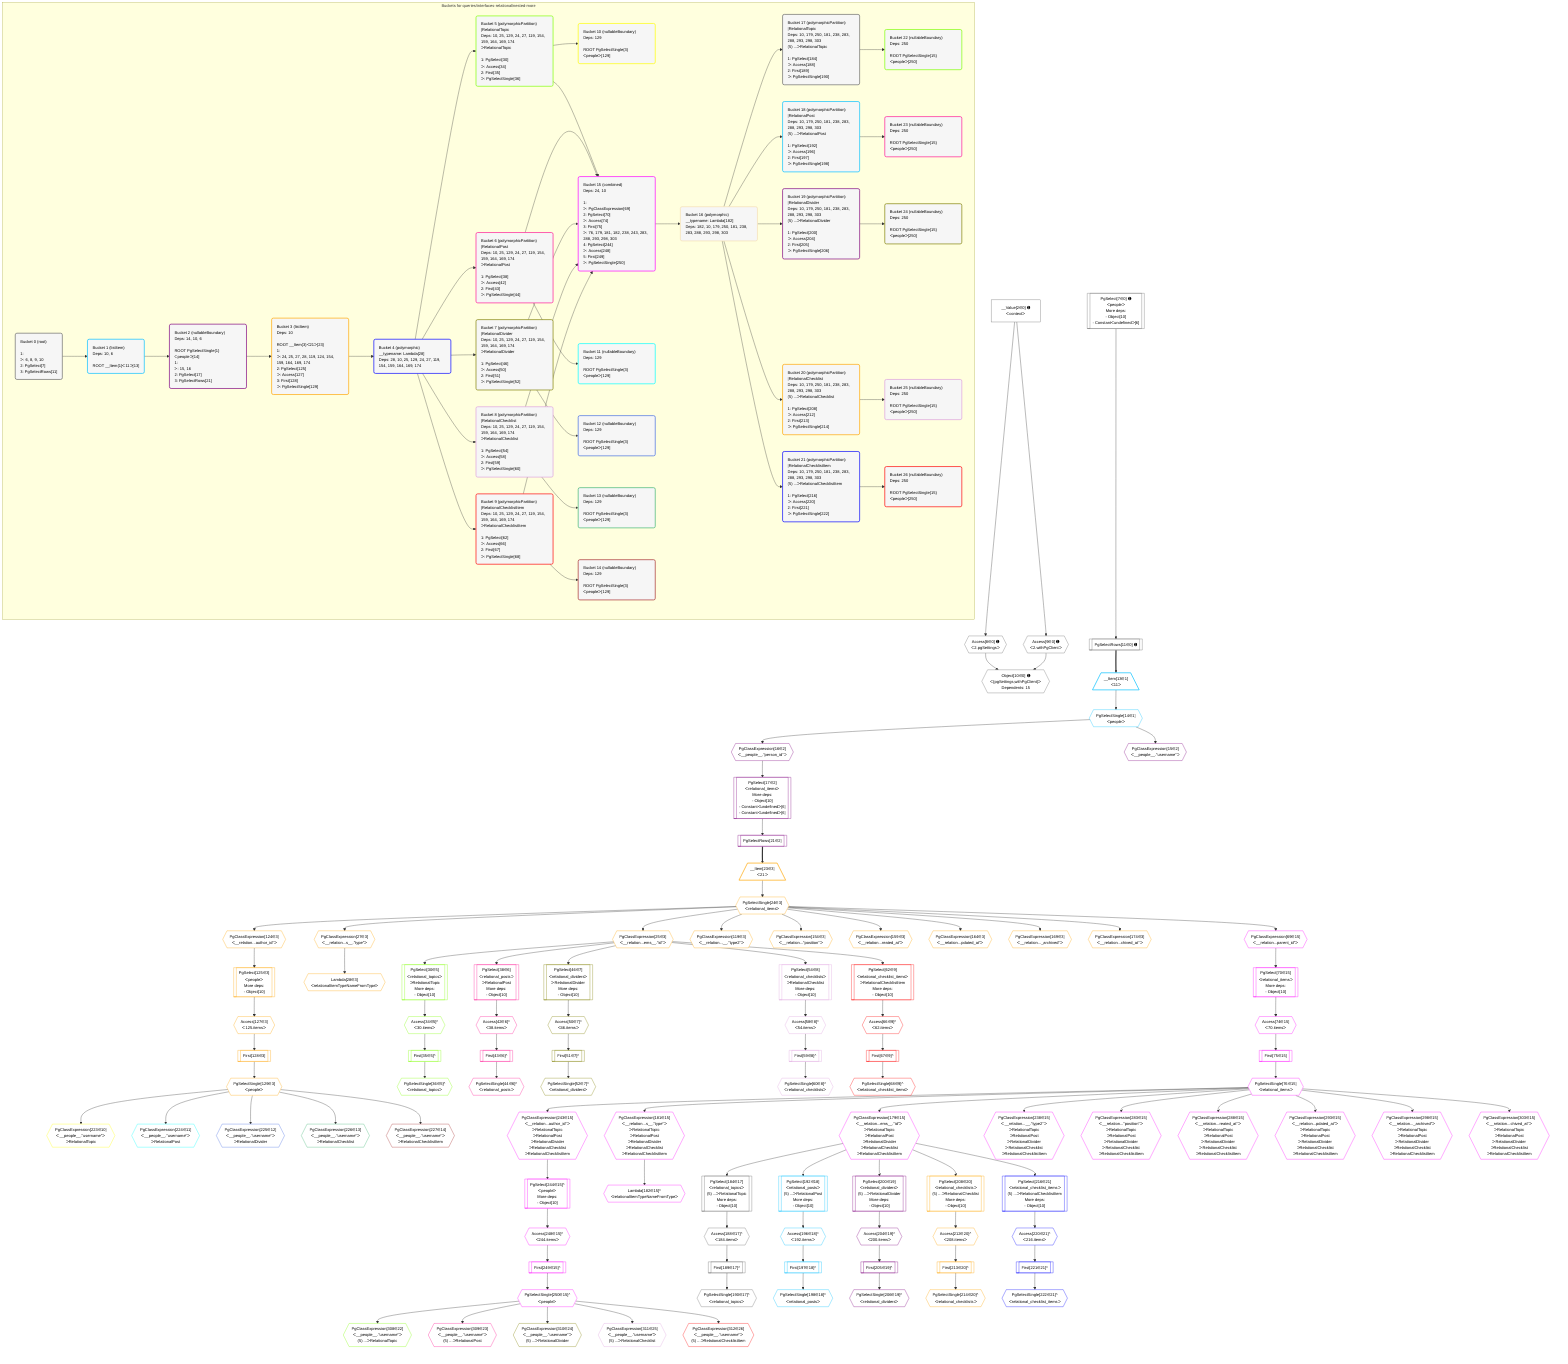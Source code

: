 %%{init: {'themeVariables': { 'fontSize': '12px'}}}%%
graph TD
    classDef path fill:#eee,stroke:#000,color:#000
    classDef plan fill:#fff,stroke-width:1px,color:#000
    classDef itemplan fill:#fff,stroke-width:2px,color:#000
    classDef unbatchedplan fill:#dff,stroke-width:1px,color:#000
    classDef sideeffectplan fill:#fcc,stroke-width:2px,color:#000
    classDef bucket fill:#f6f6f6,color:#000,stroke-width:2px,text-align:left

    subgraph "Buckets for queries/interfaces-relational/nested-more"
    Bucket0("Bucket 0 (root)<br /><br />1: <br />ᐳ: 6, 8, 9, 10<br />2: PgSelect[7]<br />3: PgSelectRows[11]"):::bucket
    Bucket1("Bucket 1 (listItem)<br />Deps: 10, 6<br /><br />ROOT __Item{1}ᐸ11ᐳ[13]"):::bucket
    Bucket2("Bucket 2 (nullableBoundary)<br />Deps: 14, 10, 6<br /><br />ROOT PgSelectSingle{1}ᐸpeopleᐳ[14]<br />1: <br />ᐳ: 15, 16<br />2: PgSelect[17]<br />3: PgSelectRows[21]"):::bucket
    Bucket3("Bucket 3 (listItem)<br />Deps: 10<br /><br />ROOT __Item{3}ᐸ21ᐳ[23]<br />1: <br />ᐳ: 24, 25, 27, 28, 119, 124, 154, 159, 164, 169, 174<br />2: PgSelect[125]<br />ᐳ: Access[127]<br />3: First[128]<br />ᐳ: PgSelectSingle[129]"):::bucket
    Bucket4("Bucket 4 (polymorphic)<br />__typename: Lambda[28]<br />Deps: 28, 10, 25, 129, 24, 27, 119, 154, 159, 164, 169, 174"):::bucket
    Bucket5("Bucket 5 (polymorphicPartition)<br />|RelationalTopic<br />Deps: 10, 25, 129, 24, 27, 119, 154, 159, 164, 169, 174<br />ᐳRelationalTopic<br /><br />1: PgSelect[30]<br />ᐳ: Access[34]<br />2: First[35]<br />ᐳ: PgSelectSingle[36]"):::bucket
    Bucket6("Bucket 6 (polymorphicPartition)<br />|RelationalPost<br />Deps: 10, 25, 129, 24, 27, 119, 154, 159, 164, 169, 174<br />ᐳRelationalPost<br /><br />1: PgSelect[38]<br />ᐳ: Access[42]<br />2: First[43]<br />ᐳ: PgSelectSingle[44]"):::bucket
    Bucket7("Bucket 7 (polymorphicPartition)<br />|RelationalDivider<br />Deps: 10, 25, 129, 24, 27, 119, 154, 159, 164, 169, 174<br />ᐳRelationalDivider<br /><br />1: PgSelect[46]<br />ᐳ: Access[50]<br />2: First[51]<br />ᐳ: PgSelectSingle[52]"):::bucket
    Bucket8("Bucket 8 (polymorphicPartition)<br />|RelationalChecklist<br />Deps: 10, 25, 129, 24, 27, 119, 154, 159, 164, 169, 174<br />ᐳRelationalChecklist<br /><br />1: PgSelect[54]<br />ᐳ: Access[58]<br />2: First[59]<br />ᐳ: PgSelectSingle[60]"):::bucket
    Bucket9("Bucket 9 (polymorphicPartition)<br />|RelationalChecklistItem<br />Deps: 10, 25, 129, 24, 27, 119, 154, 159, 164, 169, 174<br />ᐳRelationalChecklistItem<br /><br />1: PgSelect[62]<br />ᐳ: Access[66]<br />2: First[67]<br />ᐳ: PgSelectSingle[68]"):::bucket
    Bucket10("Bucket 10 (nullableBoundary)<br />Deps: 129<br /><br />ROOT PgSelectSingle{3}ᐸpeopleᐳ[129]"):::bucket
    Bucket11("Bucket 11 (nullableBoundary)<br />Deps: 129<br /><br />ROOT PgSelectSingle{3}ᐸpeopleᐳ[129]"):::bucket
    Bucket12("Bucket 12 (nullableBoundary)<br />Deps: 129<br /><br />ROOT PgSelectSingle{3}ᐸpeopleᐳ[129]"):::bucket
    Bucket13("Bucket 13 (nullableBoundary)<br />Deps: 129<br /><br />ROOT PgSelectSingle{3}ᐸpeopleᐳ[129]"):::bucket
    Bucket14("Bucket 14 (nullableBoundary)<br />Deps: 129<br /><br />ROOT PgSelectSingle{3}ᐸpeopleᐳ[129]"):::bucket
    Bucket15("Bucket 15 (combined)<br />Deps: 24, 10<br /><br />1: <br />ᐳ: PgClassExpression[69]<br />2: PgSelect[70]<br />ᐳ: Access[74]<br />3: First[75]<br />ᐳ: 76, 179, 181, 182, 238, 243, 283, 288, 293, 298, 303<br />4: PgSelect[244]<br />ᐳ: Access[248]<br />5: First[249]<br />ᐳ: PgSelectSingle[250]"):::bucket
    Bucket16("Bucket 16 (polymorphic)<br />__typename: Lambda[182]<br />Deps: 182, 10, 179, 250, 181, 238, 283, 288, 293, 298, 303"):::bucket
    Bucket17("Bucket 17 (polymorphicPartition)<br />|RelationalTopic<br />Deps: 10, 179, 250, 181, 238, 283, 288, 293, 298, 303<br />(5) ...ᐳRelationalTopic<br /><br />1: PgSelect[184]<br />ᐳ: Access[188]<br />2: First[189]<br />ᐳ: PgSelectSingle[190]"):::bucket
    Bucket18("Bucket 18 (polymorphicPartition)<br />|RelationalPost<br />Deps: 10, 179, 250, 181, 238, 283, 288, 293, 298, 303<br />(5) ...ᐳRelationalPost<br /><br />1: PgSelect[192]<br />ᐳ: Access[196]<br />2: First[197]<br />ᐳ: PgSelectSingle[198]"):::bucket
    Bucket19("Bucket 19 (polymorphicPartition)<br />|RelationalDivider<br />Deps: 10, 179, 250, 181, 238, 283, 288, 293, 298, 303<br />(5) ...ᐳRelationalDivider<br /><br />1: PgSelect[200]<br />ᐳ: Access[204]<br />2: First[205]<br />ᐳ: PgSelectSingle[206]"):::bucket
    Bucket20("Bucket 20 (polymorphicPartition)<br />|RelationalChecklist<br />Deps: 10, 179, 250, 181, 238, 283, 288, 293, 298, 303<br />(5) ...ᐳRelationalChecklist<br /><br />1: PgSelect[208]<br />ᐳ: Access[212]<br />2: First[213]<br />ᐳ: PgSelectSingle[214]"):::bucket
    Bucket21("Bucket 21 (polymorphicPartition)<br />|RelationalChecklistItem<br />Deps: 10, 179, 250, 181, 238, 283, 288, 293, 298, 303<br />(5) ...ᐳRelationalChecklistItem<br /><br />1: PgSelect[216]<br />ᐳ: Access[220]<br />2: First[221]<br />ᐳ: PgSelectSingle[222]"):::bucket
    Bucket22("Bucket 22 (nullableBoundary)<br />Deps: 250<br /><br />ROOT PgSelectSingle{15}ᐸpeopleᐳ[250]"):::bucket
    Bucket23("Bucket 23 (nullableBoundary)<br />Deps: 250<br /><br />ROOT PgSelectSingle{15}ᐸpeopleᐳ[250]"):::bucket
    Bucket24("Bucket 24 (nullableBoundary)<br />Deps: 250<br /><br />ROOT PgSelectSingle{15}ᐸpeopleᐳ[250]"):::bucket
    Bucket25("Bucket 25 (nullableBoundary)<br />Deps: 250<br /><br />ROOT PgSelectSingle{15}ᐸpeopleᐳ[250]"):::bucket
    Bucket26("Bucket 26 (nullableBoundary)<br />Deps: 250<br /><br />ROOT PgSelectSingle{15}ᐸpeopleᐳ[250]"):::bucket
    end
    Bucket0 --> Bucket1
    Bucket1 --> Bucket2
    Bucket2 --> Bucket3
    Bucket3 --> Bucket4
    Bucket4 --> Bucket5 & Bucket6 & Bucket7 & Bucket8 & Bucket9
    Bucket5 --> Bucket10 & Bucket15
    Bucket6 --> Bucket11 & Bucket15
    Bucket7 --> Bucket12 & Bucket15
    Bucket8 --> Bucket13 & Bucket15
    Bucket9 --> Bucket14 & Bucket15
    Bucket15 --> Bucket16
    Bucket16 --> Bucket17 & Bucket18 & Bucket19 & Bucket20 & Bucket21
    Bucket17 --> Bucket22
    Bucket18 --> Bucket23
    Bucket19 --> Bucket24
    Bucket20 --> Bucket25
    Bucket21 --> Bucket26

    %% plan dependencies
    PgSelect7[["PgSelect[7∈0] ➊<br />ᐸpeopleᐳ<br />More deps:<br />- Object[10]<br />- Constantᐸundefinedᐳ[6]"]]:::plan
    Object10{{"Object[10∈0] ➊<br />ᐸ{pgSettings,withPgClient}ᐳ<br />Dependents: 15"}}:::plan
    Access8{{"Access[8∈0] ➊<br />ᐸ2.pgSettingsᐳ"}}:::plan
    Access9{{"Access[9∈0] ➊<br />ᐸ2.withPgClientᐳ"}}:::plan
    Access8 & Access9 --> Object10
    __Value2["__Value[2∈0] ➊<br />ᐸcontextᐳ"]:::plan
    __Value2 --> Access8
    __Value2 --> Access9
    PgSelectRows11[["PgSelectRows[11∈0] ➊"]]:::plan
    PgSelect7 --> PgSelectRows11
    __Item13[/"__Item[13∈1]<br />ᐸ11ᐳ"\]:::itemplan
    PgSelectRows11 ==> __Item13
    PgSelectSingle14{{"PgSelectSingle[14∈1]<br />ᐸpeopleᐳ"}}:::plan
    __Item13 --> PgSelectSingle14
    PgSelect17[["PgSelect[17∈2]<br />ᐸrelational_itemsᐳ<br />More deps:<br />- Object[10]<br />- Constantᐸundefinedᐳ[6]<br />- Constantᐸundefinedᐳ[6]"]]:::plan
    PgClassExpression16{{"PgClassExpression[16∈2]<br />ᐸ__people__.”person_id”ᐳ"}}:::plan
    PgClassExpression16 --> PgSelect17
    PgClassExpression15{{"PgClassExpression[15∈2]<br />ᐸ__people__.”username”ᐳ"}}:::plan
    PgSelectSingle14 --> PgClassExpression15
    PgSelectSingle14 --> PgClassExpression16
    PgSelectRows21[["PgSelectRows[21∈2]"]]:::plan
    PgSelect17 --> PgSelectRows21
    PgSelect125[["PgSelect[125∈3]<br />ᐸpeopleᐳ<br />More deps:<br />- Object[10]"]]:::plan
    PgClassExpression124{{"PgClassExpression[124∈3]<br />ᐸ__relation...author_id”ᐳ"}}:::plan
    PgClassExpression124 --> PgSelect125
    __Item23[/"__Item[23∈3]<br />ᐸ21ᐳ"\]:::itemplan
    PgSelectRows21 ==> __Item23
    PgSelectSingle24{{"PgSelectSingle[24∈3]<br />ᐸrelational_itemsᐳ"}}:::plan
    __Item23 --> PgSelectSingle24
    PgClassExpression25{{"PgClassExpression[25∈3]<br />ᐸ__relation...ems__.”id”ᐳ"}}:::plan
    PgSelectSingle24 --> PgClassExpression25
    PgClassExpression27{{"PgClassExpression[27∈3]<br />ᐸ__relation...s__.”type”ᐳ"}}:::plan
    PgSelectSingle24 --> PgClassExpression27
    Lambda28{{"Lambda[28∈3]<br />ᐸrelationalItemTypeNameFromTypeᐳ"}}:::plan
    PgClassExpression27 --> Lambda28
    PgClassExpression119{{"PgClassExpression[119∈3]<br />ᐸ__relation...__.”type2”ᐳ"}}:::plan
    PgSelectSingle24 --> PgClassExpression119
    PgSelectSingle24 --> PgClassExpression124
    Access127{{"Access[127∈3]<br />ᐸ125.itemsᐳ"}}:::plan
    PgSelect125 --> Access127
    First128[["First[128∈3]"]]:::plan
    Access127 --> First128
    PgSelectSingle129{{"PgSelectSingle[129∈3]<br />ᐸpeopleᐳ"}}:::plan
    First128 --> PgSelectSingle129
    PgClassExpression154{{"PgClassExpression[154∈3]<br />ᐸ__relation...”position”ᐳ"}}:::plan
    PgSelectSingle24 --> PgClassExpression154
    PgClassExpression159{{"PgClassExpression[159∈3]<br />ᐸ__relation...reated_at”ᐳ"}}:::plan
    PgSelectSingle24 --> PgClassExpression159
    PgClassExpression164{{"PgClassExpression[164∈3]<br />ᐸ__relation...pdated_at”ᐳ"}}:::plan
    PgSelectSingle24 --> PgClassExpression164
    PgClassExpression169{{"PgClassExpression[169∈3]<br />ᐸ__relation..._archived”ᐳ"}}:::plan
    PgSelectSingle24 --> PgClassExpression169
    PgClassExpression174{{"PgClassExpression[174∈3]<br />ᐸ__relation...chived_at”ᐳ"}}:::plan
    PgSelectSingle24 --> PgClassExpression174
    PgSelect30[["PgSelect[30∈5]<br />ᐸrelational_topicsᐳ<br />ᐳRelationalTopic<br />More deps:<br />- Object[10]"]]:::plan
    PgClassExpression25 --> PgSelect30
    Access34{{"Access[34∈5]^<br />ᐸ30.itemsᐳ"}}:::plan
    PgSelect30 --> Access34
    First35[["First[35∈5]^"]]:::plan
    Access34 --> First35
    PgSelectSingle36{{"PgSelectSingle[36∈5]^<br />ᐸrelational_topicsᐳ"}}:::plan
    First35 --> PgSelectSingle36
    PgSelect38[["PgSelect[38∈6]<br />ᐸrelational_postsᐳ<br />ᐳRelationalPost<br />More deps:<br />- Object[10]"]]:::plan
    PgClassExpression25 --> PgSelect38
    Access42{{"Access[42∈6]^<br />ᐸ38.itemsᐳ"}}:::plan
    PgSelect38 --> Access42
    First43[["First[43∈6]^"]]:::plan
    Access42 --> First43
    PgSelectSingle44{{"PgSelectSingle[44∈6]^<br />ᐸrelational_postsᐳ"}}:::plan
    First43 --> PgSelectSingle44
    PgSelect46[["PgSelect[46∈7]<br />ᐸrelational_dividersᐳ<br />ᐳRelationalDivider<br />More deps:<br />- Object[10]"]]:::plan
    PgClassExpression25 --> PgSelect46
    Access50{{"Access[50∈7]^<br />ᐸ46.itemsᐳ"}}:::plan
    PgSelect46 --> Access50
    First51[["First[51∈7]^"]]:::plan
    Access50 --> First51
    PgSelectSingle52{{"PgSelectSingle[52∈7]^<br />ᐸrelational_dividersᐳ"}}:::plan
    First51 --> PgSelectSingle52
    PgSelect54[["PgSelect[54∈8]<br />ᐸrelational_checklistsᐳ<br />ᐳRelationalChecklist<br />More deps:<br />- Object[10]"]]:::plan
    PgClassExpression25 --> PgSelect54
    Access58{{"Access[58∈8]^<br />ᐸ54.itemsᐳ"}}:::plan
    PgSelect54 --> Access58
    First59[["First[59∈8]^"]]:::plan
    Access58 --> First59
    PgSelectSingle60{{"PgSelectSingle[60∈8]^<br />ᐸrelational_checklistsᐳ"}}:::plan
    First59 --> PgSelectSingle60
    PgSelect62[["PgSelect[62∈9]<br />ᐸrelational_checklist_itemsᐳ<br />ᐳRelationalChecklistItem<br />More deps:<br />- Object[10]"]]:::plan
    PgClassExpression25 --> PgSelect62
    Access66{{"Access[66∈9]^<br />ᐸ62.itemsᐳ"}}:::plan
    PgSelect62 --> Access66
    First67[["First[67∈9]^"]]:::plan
    Access66 --> First67
    PgSelectSingle68{{"PgSelectSingle[68∈9]^<br />ᐸrelational_checklist_itemsᐳ"}}:::plan
    First67 --> PgSelectSingle68
    PgClassExpression223{{"PgClassExpression[223∈10]<br />ᐸ__people__.”username”ᐳ<br />ᐳRelationalTopic"}}:::plan
    PgSelectSingle129 --> PgClassExpression223
    PgClassExpression224{{"PgClassExpression[224∈11]<br />ᐸ__people__.”username”ᐳ<br />ᐳRelationalPost"}}:::plan
    PgSelectSingle129 --> PgClassExpression224
    PgClassExpression225{{"PgClassExpression[225∈12]<br />ᐸ__people__.”username”ᐳ<br />ᐳRelationalDivider"}}:::plan
    PgSelectSingle129 --> PgClassExpression225
    PgClassExpression226{{"PgClassExpression[226∈13]<br />ᐸ__people__.”username”ᐳ<br />ᐳRelationalChecklist"}}:::plan
    PgSelectSingle129 --> PgClassExpression226
    PgClassExpression227{{"PgClassExpression[227∈14]<br />ᐸ__people__.”username”ᐳ<br />ᐳRelationalChecklistItem"}}:::plan
    PgSelectSingle129 --> PgClassExpression227
    PgSelect70[["PgSelect[70∈15]<br />ᐸrelational_itemsᐳ<br />More deps:<br />- Object[10]"]]:::plan
    PgClassExpression69{{"PgClassExpression[69∈15]<br />ᐸ__relation...parent_id”ᐳ"}}:::plan
    PgClassExpression69 --> PgSelect70
    PgSelect244[["PgSelect[244∈15]^<br />ᐸpeopleᐳ<br />More deps:<br />- Object[10]"]]:::plan
    PgClassExpression243{{"PgClassExpression[243∈15]<br />ᐸ__relation...author_id”ᐳ<br />ᐳRelationalTopic<br />ᐳRelationalPost<br />ᐳRelationalDivider<br />ᐳRelationalChecklist<br />ᐳRelationalChecklistItem"}}:::plan
    PgClassExpression243 --> PgSelect244
    PgSelectSingle24 --> PgClassExpression69
    Access74{{"Access[74∈15]<br />ᐸ70.itemsᐳ"}}:::plan
    PgSelect70 --> Access74
    First75[["First[75∈15]"]]:::plan
    Access74 --> First75
    PgSelectSingle76{{"PgSelectSingle[76∈15]<br />ᐸrelational_itemsᐳ"}}:::plan
    First75 --> PgSelectSingle76
    PgClassExpression179{{"PgClassExpression[179∈15]<br />ᐸ__relation...ems__.”id”ᐳ<br />ᐳRelationalTopic<br />ᐳRelationalPost<br />ᐳRelationalDivider<br />ᐳRelationalChecklist<br />ᐳRelationalChecklistItem"}}:::plan
    PgSelectSingle76 --> PgClassExpression179
    PgClassExpression181{{"PgClassExpression[181∈15]<br />ᐸ__relation...s__.”type”ᐳ<br />ᐳRelationalTopic<br />ᐳRelationalPost<br />ᐳRelationalDivider<br />ᐳRelationalChecklist<br />ᐳRelationalChecklistItem"}}:::plan
    PgSelectSingle76 --> PgClassExpression181
    Lambda182{{"Lambda[182∈15]^<br />ᐸrelationalItemTypeNameFromTypeᐳ"}}:::plan
    PgClassExpression181 --> Lambda182
    PgClassExpression238{{"PgClassExpression[238∈15]<br />ᐸ__relation...__.”type2”ᐳ<br />ᐳRelationalTopic<br />ᐳRelationalPost<br />ᐳRelationalDivider<br />ᐳRelationalChecklist<br />ᐳRelationalChecklistItem"}}:::plan
    PgSelectSingle76 --> PgClassExpression238
    PgSelectSingle76 --> PgClassExpression243
    Access248{{"Access[248∈15]^<br />ᐸ244.itemsᐳ"}}:::plan
    PgSelect244 --> Access248
    First249[["First[249∈15]^"]]:::plan
    Access248 --> First249
    PgSelectSingle250{{"PgSelectSingle[250∈15]^<br />ᐸpeopleᐳ"}}:::plan
    First249 --> PgSelectSingle250
    PgClassExpression283{{"PgClassExpression[283∈15]<br />ᐸ__relation...”position”ᐳ<br />ᐳRelationalTopic<br />ᐳRelationalPost<br />ᐳRelationalDivider<br />ᐳRelationalChecklist<br />ᐳRelationalChecklistItem"}}:::plan
    PgSelectSingle76 --> PgClassExpression283
    PgClassExpression288{{"PgClassExpression[288∈15]<br />ᐸ__relation...reated_at”ᐳ<br />ᐳRelationalTopic<br />ᐳRelationalPost<br />ᐳRelationalDivider<br />ᐳRelationalChecklist<br />ᐳRelationalChecklistItem"}}:::plan
    PgSelectSingle76 --> PgClassExpression288
    PgClassExpression293{{"PgClassExpression[293∈15]<br />ᐸ__relation...pdated_at”ᐳ<br />ᐳRelationalTopic<br />ᐳRelationalPost<br />ᐳRelationalDivider<br />ᐳRelationalChecklist<br />ᐳRelationalChecklistItem"}}:::plan
    PgSelectSingle76 --> PgClassExpression293
    PgClassExpression298{{"PgClassExpression[298∈15]<br />ᐸ__relation..._archived”ᐳ<br />ᐳRelationalTopic<br />ᐳRelationalPost<br />ᐳRelationalDivider<br />ᐳRelationalChecklist<br />ᐳRelationalChecklistItem"}}:::plan
    PgSelectSingle76 --> PgClassExpression298
    PgClassExpression303{{"PgClassExpression[303∈15]<br />ᐸ__relation...chived_at”ᐳ<br />ᐳRelationalTopic<br />ᐳRelationalPost<br />ᐳRelationalDivider<br />ᐳRelationalChecklist<br />ᐳRelationalChecklistItem"}}:::plan
    PgSelectSingle76 --> PgClassExpression303
    PgSelect184[["PgSelect[184∈17]<br />ᐸrelational_topicsᐳ<br />(5) ...ᐳRelationalTopic<br />More deps:<br />- Object[10]"]]:::plan
    PgClassExpression179 --> PgSelect184
    Access188{{"Access[188∈17]^<br />ᐸ184.itemsᐳ"}}:::plan
    PgSelect184 --> Access188
    First189[["First[189∈17]^"]]:::plan
    Access188 --> First189
    PgSelectSingle190{{"PgSelectSingle[190∈17]^<br />ᐸrelational_topicsᐳ"}}:::plan
    First189 --> PgSelectSingle190
    PgSelect192[["PgSelect[192∈18]<br />ᐸrelational_postsᐳ<br />(5) ...ᐳRelationalPost<br />More deps:<br />- Object[10]"]]:::plan
    PgClassExpression179 --> PgSelect192
    Access196{{"Access[196∈18]^<br />ᐸ192.itemsᐳ"}}:::plan
    PgSelect192 --> Access196
    First197[["First[197∈18]^"]]:::plan
    Access196 --> First197
    PgSelectSingle198{{"PgSelectSingle[198∈18]^<br />ᐸrelational_postsᐳ"}}:::plan
    First197 --> PgSelectSingle198
    PgSelect200[["PgSelect[200∈19]<br />ᐸrelational_dividersᐳ<br />(5) ...ᐳRelationalDivider<br />More deps:<br />- Object[10]"]]:::plan
    PgClassExpression179 --> PgSelect200
    Access204{{"Access[204∈19]^<br />ᐸ200.itemsᐳ"}}:::plan
    PgSelect200 --> Access204
    First205[["First[205∈19]^"]]:::plan
    Access204 --> First205
    PgSelectSingle206{{"PgSelectSingle[206∈19]^<br />ᐸrelational_dividersᐳ"}}:::plan
    First205 --> PgSelectSingle206
    PgSelect208[["PgSelect[208∈20]<br />ᐸrelational_checklistsᐳ<br />(5) ...ᐳRelationalChecklist<br />More deps:<br />- Object[10]"]]:::plan
    PgClassExpression179 --> PgSelect208
    Access212{{"Access[212∈20]^<br />ᐸ208.itemsᐳ"}}:::plan
    PgSelect208 --> Access212
    First213[["First[213∈20]^"]]:::plan
    Access212 --> First213
    PgSelectSingle214{{"PgSelectSingle[214∈20]^<br />ᐸrelational_checklistsᐳ"}}:::plan
    First213 --> PgSelectSingle214
    PgSelect216[["PgSelect[216∈21]<br />ᐸrelational_checklist_itemsᐳ<br />(5) ...ᐳRelationalChecklistItem<br />More deps:<br />- Object[10]"]]:::plan
    PgClassExpression179 --> PgSelect216
    Access220{{"Access[220∈21]^<br />ᐸ216.itemsᐳ"}}:::plan
    PgSelect216 --> Access220
    First221[["First[221∈21]^"]]:::plan
    Access220 --> First221
    PgSelectSingle222{{"PgSelectSingle[222∈21]^<br />ᐸrelational_checklist_itemsᐳ"}}:::plan
    First221 --> PgSelectSingle222
    PgClassExpression308{{"PgClassExpression[308∈22]<br />ᐸ__people__.”username”ᐳ<br />(5) ...ᐳRelationalTopic"}}:::plan
    PgSelectSingle250 --> PgClassExpression308
    PgClassExpression309{{"PgClassExpression[309∈23]<br />ᐸ__people__.”username”ᐳ<br />(5) ...ᐳRelationalPost"}}:::plan
    PgSelectSingle250 --> PgClassExpression309
    PgClassExpression310{{"PgClassExpression[310∈24]<br />ᐸ__people__.”username”ᐳ<br />(5) ...ᐳRelationalDivider"}}:::plan
    PgSelectSingle250 --> PgClassExpression310
    PgClassExpression311{{"PgClassExpression[311∈25]<br />ᐸ__people__.”username”ᐳ<br />(5) ...ᐳRelationalChecklist"}}:::plan
    PgSelectSingle250 --> PgClassExpression311
    PgClassExpression312{{"PgClassExpression[312∈26]<br />ᐸ__people__.”username”ᐳ<br />(5) ...ᐳRelationalChecklistItem"}}:::plan
    PgSelectSingle250 --> PgClassExpression312

    %% define steps
    classDef bucket0 stroke:#696969
    class Bucket0,__Value2,PgSelect7,Access8,Access9,Object10,PgSelectRows11 bucket0
    classDef bucket1 stroke:#00bfff
    class Bucket1,__Item13,PgSelectSingle14 bucket1
    classDef bucket2 stroke:#7f007f
    class Bucket2,PgClassExpression15,PgClassExpression16,PgSelect17,PgSelectRows21 bucket2
    classDef bucket3 stroke:#ffa500
    class Bucket3,__Item23,PgSelectSingle24,PgClassExpression25,PgClassExpression27,Lambda28,PgClassExpression119,PgClassExpression124,PgSelect125,Access127,First128,PgSelectSingle129,PgClassExpression154,PgClassExpression159,PgClassExpression164,PgClassExpression169,PgClassExpression174 bucket3
    classDef bucket4 stroke:#0000ff
    class Bucket4 bucket4
    classDef bucket5 stroke:#7fff00
    class Bucket5,PgSelect30,Access34,First35,PgSelectSingle36 bucket5
    classDef bucket6 stroke:#ff1493
    class Bucket6,PgSelect38,Access42,First43,PgSelectSingle44 bucket6
    classDef bucket7 stroke:#808000
    class Bucket7,PgSelect46,Access50,First51,PgSelectSingle52 bucket7
    classDef bucket8 stroke:#dda0dd
    class Bucket8,PgSelect54,Access58,First59,PgSelectSingle60 bucket8
    classDef bucket9 stroke:#ff0000
    class Bucket9,PgSelect62,Access66,First67,PgSelectSingle68 bucket9
    classDef bucket10 stroke:#ffff00
    class Bucket10,PgClassExpression223 bucket10
    classDef bucket11 stroke:#00ffff
    class Bucket11,PgClassExpression224 bucket11
    classDef bucket12 stroke:#4169e1
    class Bucket12,PgClassExpression225 bucket12
    classDef bucket13 stroke:#3cb371
    class Bucket13,PgClassExpression226 bucket13
    classDef bucket14 stroke:#a52a2a
    class Bucket14,PgClassExpression227 bucket14
    classDef bucket15 stroke:#ff00ff
    class Bucket15,PgClassExpression69,PgSelect70,Access74,First75,PgSelectSingle76,PgClassExpression179,PgClassExpression181,Lambda182,PgClassExpression238,PgClassExpression243,PgSelect244,Access248,First249,PgSelectSingle250,PgClassExpression283,PgClassExpression288,PgClassExpression293,PgClassExpression298,PgClassExpression303 bucket15
    classDef bucket16 stroke:#f5deb3
    class Bucket16 bucket16
    classDef bucket17 stroke:#696969
    class Bucket17,PgSelect184,Access188,First189,PgSelectSingle190 bucket17
    classDef bucket18 stroke:#00bfff
    class Bucket18,PgSelect192,Access196,First197,PgSelectSingle198 bucket18
    classDef bucket19 stroke:#7f007f
    class Bucket19,PgSelect200,Access204,First205,PgSelectSingle206 bucket19
    classDef bucket20 stroke:#ffa500
    class Bucket20,PgSelect208,Access212,First213,PgSelectSingle214 bucket20
    classDef bucket21 stroke:#0000ff
    class Bucket21,PgSelect216,Access220,First221,PgSelectSingle222 bucket21
    classDef bucket22 stroke:#7fff00
    class Bucket22,PgClassExpression308 bucket22
    classDef bucket23 stroke:#ff1493
    class Bucket23,PgClassExpression309 bucket23
    classDef bucket24 stroke:#808000
    class Bucket24,PgClassExpression310 bucket24
    classDef bucket25 stroke:#dda0dd
    class Bucket25,PgClassExpression311 bucket25
    classDef bucket26 stroke:#ff0000
    class Bucket26,PgClassExpression312 bucket26